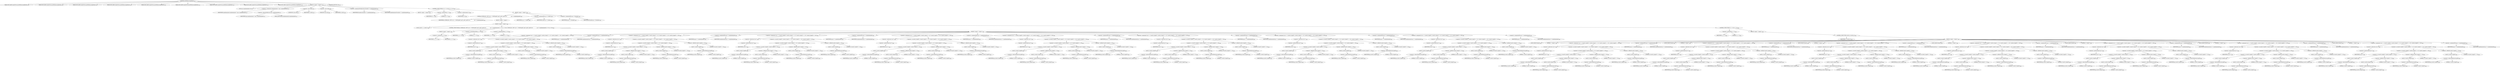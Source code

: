 digraph "putRGBAAcontig8bittile" {  
"51043" [label = <(METHOD,putRGBAAcontig8bittile)<SUB>1675</SUB>> ]
"51044" [label = <(PARAM,DECLAREContigPutFunc(putRGBAAcontig8bittile))<SUB>1675</SUB>> ]
"51045" [label = <(PARAM,DECLAREContigPutFunc(putRGBAAcontig8bittile))<SUB>1675</SUB>> ]
"51046" [label = <(PARAM,DECLAREContigPutFunc(putRGBAAcontig8bittile))<SUB>1675</SUB>> ]
"51047" [label = <(PARAM,DECLAREContigPutFunc(putRGBAAcontig8bittile))<SUB>1675</SUB>> ]
"51048" [label = <(PARAM,DECLAREContigPutFunc(putRGBAAcontig8bittile))<SUB>1675</SUB>> ]
"51049" [label = <(PARAM,DECLAREContigPutFunc(putRGBAAcontig8bittile))<SUB>1675</SUB>> ]
"51050" [label = <(PARAM,DECLAREContigPutFunc(putRGBAAcontig8bittile))<SUB>1675</SUB>> ]
"51051" [label = <(PARAM,DECLAREContigPutFunc(putRGBAAcontig8bittile))<SUB>1675</SUB>> ]
"51052" [label = <(PARAM,DECLAREContigPutFunc(putRGBAAcontig8bittile))<SUB>1675</SUB>> ]
"51053" [label = <(BLOCK,&lt;empty&gt;,&lt;empty&gt;)<SUB>1676</SUB>> ]
"51054" [label = <(LOCAL,int samplesperpixel: int)<SUB>1677</SUB>> ]
"51055" [label = <(&lt;operator&gt;.assignment,samplesperpixel = img-&gt;samplesperpixel)<SUB>1677</SUB>> ]
"51056" [label = <(IDENTIFIER,samplesperpixel,samplesperpixel = img-&gt;samplesperpixel)<SUB>1677</SUB>> ]
"51057" [label = <(&lt;operator&gt;.indirectFieldAccess,img-&gt;samplesperpixel)<SUB>1677</SUB>> ]
"51058" [label = <(IDENTIFIER,img,samplesperpixel = img-&gt;samplesperpixel)<SUB>1677</SUB>> ]
"51059" [label = <(FIELD_IDENTIFIER,samplesperpixel,samplesperpixel)<SUB>1677</SUB>> ]
"51060" [label = <(&lt;operator&gt;.cast,(void)x)<SUB>1679</SUB>> ]
"51061" [label = <(UNKNOWN,void,void)<SUB>1679</SUB>> ]
"51062" [label = <(IDENTIFIER,x,(void)x)<SUB>1679</SUB>> ]
"51063" [label = <(&lt;operator&gt;.cast,(void)y)<SUB>1680</SUB>> ]
"51064" [label = <(UNKNOWN,void,void)<SUB>1680</SUB>> ]
"51065" [label = <(IDENTIFIER,y,(void)y)<SUB>1680</SUB>> ]
"51066" [label = <(&lt;operator&gt;.assignmentMultiplication,fromskew *= samplesperpixel)<SUB>1681</SUB>> ]
"51067" [label = <(IDENTIFIER,fromskew,fromskew *= samplesperpixel)<SUB>1681</SUB>> ]
"51068" [label = <(IDENTIFIER,samplesperpixel,fromskew *= samplesperpixel)<SUB>1681</SUB>> ]
"51069" [label = <(CONTROL_STRUCTURE,for (;h &gt; 0;--h),for (;h &gt; 0;--h))<SUB>1682</SUB>> ]
"51070" [label = <(BLOCK,&lt;empty&gt;,&lt;empty&gt;)<SUB>1682</SUB>> ]
"51071" [label = <(&lt;operator&gt;.greaterThan,h &gt; 0)<SUB>1682</SUB>> ]
"51072" [label = <(IDENTIFIER,h,h &gt; 0)<SUB>1682</SUB>> ]
"51073" [label = <(LITERAL,0,h &gt; 0)<SUB>1682</SUB>> ]
"51074" [label = <(&lt;operator&gt;.preDecrement,--h)<SUB>1682</SUB>> ]
"51075" [label = <(IDENTIFIER,h,--h)<SUB>1682</SUB>> ]
"51076" [label = <(BLOCK,&lt;empty&gt;,&lt;empty&gt;)<SUB>1683</SUB>> ]
"51077" [label = <(UNROLL8,UNROLL8(w, NOP, *cp++ = PACK4(pp[0], pp[1], pp[2], pp[3]);\012                pp += samplesperpixel))<SUB>1684</SUB>> ]
"51078" [label = <(IDENTIFIER,w,UNROLL8(w, NOP, *cp++ = PACK4(pp[0], pp[1], pp[2], pp[3]);\012                pp += samplesperpixel))<SUB>1684</SUB>> ]
"51079" [label = <(BLOCK,&lt;empty&gt;,&lt;empty&gt;)> ]
"51080" [label = <(BLOCK,&lt;empty&gt;,&lt;empty&gt;)<SUB>1684</SUB>> ]
"51081" [label = <(LOCAL,uint32_t _x: uint32_t)<SUB>1684</SUB>> ]
"51082" [label = <(CONTROL_STRUCTURE,for (UNROLL8(w, NOP, *cp++ = PACK4(pp[0], pp[1], pp[2], pp[3]);\012                pp += samplesperpixel)_x &gt;= 8;_x -= 8),for (UNROLL8(w, NOP, *cp++ = PACK4(pp[0], pp[1], pp[2], pp[3]);\012                pp += samplesperpixel)_x &gt;= 8;_x -= 8))<SUB>1684</SUB>> ]
"51083" [label = <(BLOCK,&lt;empty&gt;,&lt;empty&gt;)<SUB>1684</SUB>> ]
"51084" [label = <(&lt;operator&gt;.assignment,_x = w)<SUB>1684</SUB>> ]
"51085" [label = <(IDENTIFIER,_x,_x = w)<SUB>1684</SUB>> ]
"51086" [label = <(IDENTIFIER,w,_x = w)<SUB>1684</SUB>> ]
"51087" [label = <(&lt;operator&gt;.greaterEqualsThan,_x &gt;= 8)<SUB>1684</SUB>> ]
"51088" [label = <(IDENTIFIER,_x,_x &gt;= 8)<SUB>1684</SUB>> ]
"51089" [label = <(LITERAL,8,_x &gt;= 8)<SUB>1684</SUB>> ]
"51090" [label = <(&lt;operator&gt;.assignmentMinus,_x -= 8)<SUB>1684</SUB>> ]
"51091" [label = <(IDENTIFIER,_x,_x -= 8)<SUB>1684</SUB>> ]
"51092" [label = <(LITERAL,8,_x -= 8)<SUB>1684</SUB>> ]
"51093" [label = <(BLOCK,&lt;empty&gt;,&lt;empty&gt;)<SUB>1684</SUB>> ]
"51094" [label = <(&lt;operator&gt;.assignment,*cp++ = ((uint32_t)(pp[0]) | ((uint32_t)(pp[1]) &lt;&lt; 8) | ((uint32_t)(pp[2]) &lt;&lt; 16) | ((uint32_t)(pp[3]) &lt;&lt; 24)))<SUB>1684</SUB>> ]
"51095" [label = <(&lt;operator&gt;.indirection,*cp++)<SUB>1684</SUB>> ]
"51096" [label = <(&lt;operator&gt;.postIncrement,cp++)<SUB>1684</SUB>> ]
"51097" [label = <(IDENTIFIER,cp,cp++)<SUB>1684</SUB>> ]
"51098" [label = <(&lt;operator&gt;.or,(uint32_t)(pp[0]) | ((uint32_t)(pp[1]) &lt;&lt; 8) | ((uint32_t)(pp[2]) &lt;&lt; 16) | ((uint32_t)(pp[3]) &lt;&lt; 24))<SUB>1684</SUB>> ]
"51099" [label = <(&lt;operator&gt;.or,(uint32_t)(pp[0]) | ((uint32_t)(pp[1]) &lt;&lt; 8) | ((uint32_t)(pp[2]) &lt;&lt; 16))<SUB>1684</SUB>> ]
"51100" [label = <(&lt;operator&gt;.or,(uint32_t)(pp[0]) | ((uint32_t)(pp[1]) &lt;&lt; 8))<SUB>1684</SUB>> ]
"51101" [label = <(uint32_t,(uint32_t)(pp[0]))<SUB>1684</SUB>> ]
"51102" [label = <(&lt;operator&gt;.indirectIndexAccess,pp[0])<SUB>1684</SUB>> ]
"51103" [label = <(IDENTIFIER,pp,(uint32_t)(pp[0]))<SUB>1684</SUB>> ]
"51104" [label = <(LITERAL,0,(uint32_t)(pp[0]))<SUB>1684</SUB>> ]
"51105" [label = <(&lt;operator&gt;.shiftLeft,(uint32_t)(pp[1]) &lt;&lt; 8)<SUB>1684</SUB>> ]
"51106" [label = <(uint32_t,(uint32_t)(pp[1]))<SUB>1684</SUB>> ]
"51107" [label = <(&lt;operator&gt;.indirectIndexAccess,pp[1])<SUB>1684</SUB>> ]
"51108" [label = <(IDENTIFIER,pp,(uint32_t)(pp[1]))<SUB>1684</SUB>> ]
"51109" [label = <(LITERAL,1,(uint32_t)(pp[1]))<SUB>1684</SUB>> ]
"51110" [label = <(LITERAL,8,(uint32_t)(pp[1]) &lt;&lt; 8)<SUB>1684</SUB>> ]
"51111" [label = <(&lt;operator&gt;.shiftLeft,(uint32_t)(pp[2]) &lt;&lt; 16)<SUB>1684</SUB>> ]
"51112" [label = <(uint32_t,(uint32_t)(pp[2]))<SUB>1684</SUB>> ]
"51113" [label = <(&lt;operator&gt;.indirectIndexAccess,pp[2])<SUB>1684</SUB>> ]
"51114" [label = <(IDENTIFIER,pp,(uint32_t)(pp[2]))<SUB>1684</SUB>> ]
"51115" [label = <(LITERAL,2,(uint32_t)(pp[2]))<SUB>1684</SUB>> ]
"51116" [label = <(LITERAL,16,(uint32_t)(pp[2]) &lt;&lt; 16)<SUB>1684</SUB>> ]
"51117" [label = <(&lt;operator&gt;.shiftLeft,(uint32_t)(pp[3]) &lt;&lt; 24)<SUB>1684</SUB>> ]
"51118" [label = <(uint32_t,(uint32_t)(pp[3]))<SUB>1684</SUB>> ]
"51119" [label = <(&lt;operator&gt;.indirectIndexAccess,pp[3])<SUB>1684</SUB>> ]
"51120" [label = <(IDENTIFIER,pp,(uint32_t)(pp[3]))<SUB>1684</SUB>> ]
"51121" [label = <(LITERAL,3,(uint32_t)(pp[3]))<SUB>1684</SUB>> ]
"51122" [label = <(LITERAL,24,(uint32_t)(pp[3]) &lt;&lt; 24)<SUB>1684</SUB>> ]
"51123" [label = <(&lt;operator&gt;.assignmentPlus,pp += samplesperpixel)<SUB>1684</SUB>> ]
"51124" [label = <(IDENTIFIER,pp,pp += samplesperpixel)<SUB>1684</SUB>> ]
"51125" [label = <(IDENTIFIER,samplesperpixel,pp += samplesperpixel)<SUB>1684</SUB>> ]
"51126" [label = <(&lt;operator&gt;.assignment,*cp++ = ((uint32_t)(pp[0]) | ((uint32_t)(pp[1]) &lt;&lt; 8) | ((uint32_t)(pp[2]) &lt;&lt; 16) | ((uint32_t)(pp[3]) &lt;&lt; 24)))<SUB>1684</SUB>> ]
"51127" [label = <(&lt;operator&gt;.indirection,*cp++)<SUB>1684</SUB>> ]
"51128" [label = <(&lt;operator&gt;.postIncrement,cp++)<SUB>1684</SUB>> ]
"51129" [label = <(IDENTIFIER,cp,cp++)<SUB>1684</SUB>> ]
"51130" [label = <(&lt;operator&gt;.or,(uint32_t)(pp[0]) | ((uint32_t)(pp[1]) &lt;&lt; 8) | ((uint32_t)(pp[2]) &lt;&lt; 16) | ((uint32_t)(pp[3]) &lt;&lt; 24))<SUB>1684</SUB>> ]
"51131" [label = <(&lt;operator&gt;.or,(uint32_t)(pp[0]) | ((uint32_t)(pp[1]) &lt;&lt; 8) | ((uint32_t)(pp[2]) &lt;&lt; 16))<SUB>1684</SUB>> ]
"51132" [label = <(&lt;operator&gt;.or,(uint32_t)(pp[0]) | ((uint32_t)(pp[1]) &lt;&lt; 8))<SUB>1684</SUB>> ]
"51133" [label = <(uint32_t,(uint32_t)(pp[0]))<SUB>1684</SUB>> ]
"51134" [label = <(&lt;operator&gt;.indirectIndexAccess,pp[0])<SUB>1684</SUB>> ]
"51135" [label = <(IDENTIFIER,pp,(uint32_t)(pp[0]))<SUB>1684</SUB>> ]
"51136" [label = <(LITERAL,0,(uint32_t)(pp[0]))<SUB>1684</SUB>> ]
"51137" [label = <(&lt;operator&gt;.shiftLeft,(uint32_t)(pp[1]) &lt;&lt; 8)<SUB>1684</SUB>> ]
"51138" [label = <(uint32_t,(uint32_t)(pp[1]))<SUB>1684</SUB>> ]
"51139" [label = <(&lt;operator&gt;.indirectIndexAccess,pp[1])<SUB>1684</SUB>> ]
"51140" [label = <(IDENTIFIER,pp,(uint32_t)(pp[1]))<SUB>1684</SUB>> ]
"51141" [label = <(LITERAL,1,(uint32_t)(pp[1]))<SUB>1684</SUB>> ]
"51142" [label = <(LITERAL,8,(uint32_t)(pp[1]) &lt;&lt; 8)<SUB>1684</SUB>> ]
"51143" [label = <(&lt;operator&gt;.shiftLeft,(uint32_t)(pp[2]) &lt;&lt; 16)<SUB>1684</SUB>> ]
"51144" [label = <(uint32_t,(uint32_t)(pp[2]))<SUB>1684</SUB>> ]
"51145" [label = <(&lt;operator&gt;.indirectIndexAccess,pp[2])<SUB>1684</SUB>> ]
"51146" [label = <(IDENTIFIER,pp,(uint32_t)(pp[2]))<SUB>1684</SUB>> ]
"51147" [label = <(LITERAL,2,(uint32_t)(pp[2]))<SUB>1684</SUB>> ]
"51148" [label = <(LITERAL,16,(uint32_t)(pp[2]) &lt;&lt; 16)<SUB>1684</SUB>> ]
"51149" [label = <(&lt;operator&gt;.shiftLeft,(uint32_t)(pp[3]) &lt;&lt; 24)<SUB>1684</SUB>> ]
"51150" [label = <(uint32_t,(uint32_t)(pp[3]))<SUB>1684</SUB>> ]
"51151" [label = <(&lt;operator&gt;.indirectIndexAccess,pp[3])<SUB>1684</SUB>> ]
"51152" [label = <(IDENTIFIER,pp,(uint32_t)(pp[3]))<SUB>1684</SUB>> ]
"51153" [label = <(LITERAL,3,(uint32_t)(pp[3]))<SUB>1684</SUB>> ]
"51154" [label = <(LITERAL,24,(uint32_t)(pp[3]) &lt;&lt; 24)<SUB>1684</SUB>> ]
"51155" [label = <(&lt;operator&gt;.assignmentPlus,pp += samplesperpixel)<SUB>1684</SUB>> ]
"51156" [label = <(IDENTIFIER,pp,pp += samplesperpixel)<SUB>1684</SUB>> ]
"51157" [label = <(IDENTIFIER,samplesperpixel,pp += samplesperpixel)<SUB>1684</SUB>> ]
"51158" [label = <(&lt;operator&gt;.assignment,*cp++ = ((uint32_t)(pp[0]) | ((uint32_t)(pp[1]) &lt;&lt; 8) | ((uint32_t)(pp[2]) &lt;&lt; 16) | ((uint32_t)(pp[3]) &lt;&lt; 24)))<SUB>1684</SUB>> ]
"51159" [label = <(&lt;operator&gt;.indirection,*cp++)<SUB>1684</SUB>> ]
"51160" [label = <(&lt;operator&gt;.postIncrement,cp++)<SUB>1684</SUB>> ]
"51161" [label = <(IDENTIFIER,cp,cp++)<SUB>1684</SUB>> ]
"51162" [label = <(&lt;operator&gt;.or,(uint32_t)(pp[0]) | ((uint32_t)(pp[1]) &lt;&lt; 8) | ((uint32_t)(pp[2]) &lt;&lt; 16) | ((uint32_t)(pp[3]) &lt;&lt; 24))<SUB>1684</SUB>> ]
"51163" [label = <(&lt;operator&gt;.or,(uint32_t)(pp[0]) | ((uint32_t)(pp[1]) &lt;&lt; 8) | ((uint32_t)(pp[2]) &lt;&lt; 16))<SUB>1684</SUB>> ]
"51164" [label = <(&lt;operator&gt;.or,(uint32_t)(pp[0]) | ((uint32_t)(pp[1]) &lt;&lt; 8))<SUB>1684</SUB>> ]
"51165" [label = <(uint32_t,(uint32_t)(pp[0]))<SUB>1684</SUB>> ]
"51166" [label = <(&lt;operator&gt;.indirectIndexAccess,pp[0])<SUB>1684</SUB>> ]
"51167" [label = <(IDENTIFIER,pp,(uint32_t)(pp[0]))<SUB>1684</SUB>> ]
"51168" [label = <(LITERAL,0,(uint32_t)(pp[0]))<SUB>1684</SUB>> ]
"51169" [label = <(&lt;operator&gt;.shiftLeft,(uint32_t)(pp[1]) &lt;&lt; 8)<SUB>1684</SUB>> ]
"51170" [label = <(uint32_t,(uint32_t)(pp[1]))<SUB>1684</SUB>> ]
"51171" [label = <(&lt;operator&gt;.indirectIndexAccess,pp[1])<SUB>1684</SUB>> ]
"51172" [label = <(IDENTIFIER,pp,(uint32_t)(pp[1]))<SUB>1684</SUB>> ]
"51173" [label = <(LITERAL,1,(uint32_t)(pp[1]))<SUB>1684</SUB>> ]
"51174" [label = <(LITERAL,8,(uint32_t)(pp[1]) &lt;&lt; 8)<SUB>1684</SUB>> ]
"51175" [label = <(&lt;operator&gt;.shiftLeft,(uint32_t)(pp[2]) &lt;&lt; 16)<SUB>1684</SUB>> ]
"51176" [label = <(uint32_t,(uint32_t)(pp[2]))<SUB>1684</SUB>> ]
"51177" [label = <(&lt;operator&gt;.indirectIndexAccess,pp[2])<SUB>1684</SUB>> ]
"51178" [label = <(IDENTIFIER,pp,(uint32_t)(pp[2]))<SUB>1684</SUB>> ]
"51179" [label = <(LITERAL,2,(uint32_t)(pp[2]))<SUB>1684</SUB>> ]
"51180" [label = <(LITERAL,16,(uint32_t)(pp[2]) &lt;&lt; 16)<SUB>1684</SUB>> ]
"51181" [label = <(&lt;operator&gt;.shiftLeft,(uint32_t)(pp[3]) &lt;&lt; 24)<SUB>1684</SUB>> ]
"51182" [label = <(uint32_t,(uint32_t)(pp[3]))<SUB>1684</SUB>> ]
"51183" [label = <(&lt;operator&gt;.indirectIndexAccess,pp[3])<SUB>1684</SUB>> ]
"51184" [label = <(IDENTIFIER,pp,(uint32_t)(pp[3]))<SUB>1684</SUB>> ]
"51185" [label = <(LITERAL,3,(uint32_t)(pp[3]))<SUB>1684</SUB>> ]
"51186" [label = <(LITERAL,24,(uint32_t)(pp[3]) &lt;&lt; 24)<SUB>1684</SUB>> ]
"51187" [label = <(&lt;operator&gt;.assignmentPlus,pp += samplesperpixel)<SUB>1684</SUB>> ]
"51188" [label = <(IDENTIFIER,pp,pp += samplesperpixel)<SUB>1684</SUB>> ]
"51189" [label = <(IDENTIFIER,samplesperpixel,pp += samplesperpixel)<SUB>1684</SUB>> ]
"51190" [label = <(&lt;operator&gt;.assignment,*cp++ = ((uint32_t)(pp[0]) | ((uint32_t)(pp[1]) &lt;&lt; 8) | ((uint32_t)(pp[2]) &lt;&lt; 16) | ((uint32_t)(pp[3]) &lt;&lt; 24)))<SUB>1684</SUB>> ]
"51191" [label = <(&lt;operator&gt;.indirection,*cp++)<SUB>1684</SUB>> ]
"51192" [label = <(&lt;operator&gt;.postIncrement,cp++)<SUB>1684</SUB>> ]
"51193" [label = <(IDENTIFIER,cp,cp++)<SUB>1684</SUB>> ]
"51194" [label = <(&lt;operator&gt;.or,(uint32_t)(pp[0]) | ((uint32_t)(pp[1]) &lt;&lt; 8) | ((uint32_t)(pp[2]) &lt;&lt; 16) | ((uint32_t)(pp[3]) &lt;&lt; 24))<SUB>1684</SUB>> ]
"51195" [label = <(&lt;operator&gt;.or,(uint32_t)(pp[0]) | ((uint32_t)(pp[1]) &lt;&lt; 8) | ((uint32_t)(pp[2]) &lt;&lt; 16))<SUB>1684</SUB>> ]
"51196" [label = <(&lt;operator&gt;.or,(uint32_t)(pp[0]) | ((uint32_t)(pp[1]) &lt;&lt; 8))<SUB>1684</SUB>> ]
"51197" [label = <(uint32_t,(uint32_t)(pp[0]))<SUB>1684</SUB>> ]
"51198" [label = <(&lt;operator&gt;.indirectIndexAccess,pp[0])<SUB>1684</SUB>> ]
"51199" [label = <(IDENTIFIER,pp,(uint32_t)(pp[0]))<SUB>1684</SUB>> ]
"51200" [label = <(LITERAL,0,(uint32_t)(pp[0]))<SUB>1684</SUB>> ]
"51201" [label = <(&lt;operator&gt;.shiftLeft,(uint32_t)(pp[1]) &lt;&lt; 8)<SUB>1684</SUB>> ]
"51202" [label = <(uint32_t,(uint32_t)(pp[1]))<SUB>1684</SUB>> ]
"51203" [label = <(&lt;operator&gt;.indirectIndexAccess,pp[1])<SUB>1684</SUB>> ]
"51204" [label = <(IDENTIFIER,pp,(uint32_t)(pp[1]))<SUB>1684</SUB>> ]
"51205" [label = <(LITERAL,1,(uint32_t)(pp[1]))<SUB>1684</SUB>> ]
"51206" [label = <(LITERAL,8,(uint32_t)(pp[1]) &lt;&lt; 8)<SUB>1684</SUB>> ]
"51207" [label = <(&lt;operator&gt;.shiftLeft,(uint32_t)(pp[2]) &lt;&lt; 16)<SUB>1684</SUB>> ]
"51208" [label = <(uint32_t,(uint32_t)(pp[2]))<SUB>1684</SUB>> ]
"51209" [label = <(&lt;operator&gt;.indirectIndexAccess,pp[2])<SUB>1684</SUB>> ]
"51210" [label = <(IDENTIFIER,pp,(uint32_t)(pp[2]))<SUB>1684</SUB>> ]
"51211" [label = <(LITERAL,2,(uint32_t)(pp[2]))<SUB>1684</SUB>> ]
"51212" [label = <(LITERAL,16,(uint32_t)(pp[2]) &lt;&lt; 16)<SUB>1684</SUB>> ]
"51213" [label = <(&lt;operator&gt;.shiftLeft,(uint32_t)(pp[3]) &lt;&lt; 24)<SUB>1684</SUB>> ]
"51214" [label = <(uint32_t,(uint32_t)(pp[3]))<SUB>1684</SUB>> ]
"51215" [label = <(&lt;operator&gt;.indirectIndexAccess,pp[3])<SUB>1684</SUB>> ]
"51216" [label = <(IDENTIFIER,pp,(uint32_t)(pp[3]))<SUB>1684</SUB>> ]
"51217" [label = <(LITERAL,3,(uint32_t)(pp[3]))<SUB>1684</SUB>> ]
"51218" [label = <(LITERAL,24,(uint32_t)(pp[3]) &lt;&lt; 24)<SUB>1684</SUB>> ]
"51219" [label = <(&lt;operator&gt;.assignmentPlus,pp += samplesperpixel)<SUB>1684</SUB>> ]
"51220" [label = <(IDENTIFIER,pp,pp += samplesperpixel)<SUB>1684</SUB>> ]
"51221" [label = <(IDENTIFIER,samplesperpixel,pp += samplesperpixel)<SUB>1684</SUB>> ]
"51222" [label = <(&lt;operator&gt;.assignment,*cp++ = ((uint32_t)(pp[0]) | ((uint32_t)(pp[1]) &lt;&lt; 8) | ((uint32_t)(pp[2]) &lt;&lt; 16) | ((uint32_t)(pp[3]) &lt;&lt; 24)))<SUB>1684</SUB>> ]
"51223" [label = <(&lt;operator&gt;.indirection,*cp++)<SUB>1684</SUB>> ]
"51224" [label = <(&lt;operator&gt;.postIncrement,cp++)<SUB>1684</SUB>> ]
"51225" [label = <(IDENTIFIER,cp,cp++)<SUB>1684</SUB>> ]
"51226" [label = <(&lt;operator&gt;.or,(uint32_t)(pp[0]) | ((uint32_t)(pp[1]) &lt;&lt; 8) | ((uint32_t)(pp[2]) &lt;&lt; 16) | ((uint32_t)(pp[3]) &lt;&lt; 24))<SUB>1684</SUB>> ]
"51227" [label = <(&lt;operator&gt;.or,(uint32_t)(pp[0]) | ((uint32_t)(pp[1]) &lt;&lt; 8) | ((uint32_t)(pp[2]) &lt;&lt; 16))<SUB>1684</SUB>> ]
"51228" [label = <(&lt;operator&gt;.or,(uint32_t)(pp[0]) | ((uint32_t)(pp[1]) &lt;&lt; 8))<SUB>1684</SUB>> ]
"51229" [label = <(uint32_t,(uint32_t)(pp[0]))<SUB>1684</SUB>> ]
"51230" [label = <(&lt;operator&gt;.indirectIndexAccess,pp[0])<SUB>1684</SUB>> ]
"51231" [label = <(IDENTIFIER,pp,(uint32_t)(pp[0]))<SUB>1684</SUB>> ]
"51232" [label = <(LITERAL,0,(uint32_t)(pp[0]))<SUB>1684</SUB>> ]
"51233" [label = <(&lt;operator&gt;.shiftLeft,(uint32_t)(pp[1]) &lt;&lt; 8)<SUB>1684</SUB>> ]
"51234" [label = <(uint32_t,(uint32_t)(pp[1]))<SUB>1684</SUB>> ]
"51235" [label = <(&lt;operator&gt;.indirectIndexAccess,pp[1])<SUB>1684</SUB>> ]
"51236" [label = <(IDENTIFIER,pp,(uint32_t)(pp[1]))<SUB>1684</SUB>> ]
"51237" [label = <(LITERAL,1,(uint32_t)(pp[1]))<SUB>1684</SUB>> ]
"51238" [label = <(LITERAL,8,(uint32_t)(pp[1]) &lt;&lt; 8)<SUB>1684</SUB>> ]
"51239" [label = <(&lt;operator&gt;.shiftLeft,(uint32_t)(pp[2]) &lt;&lt; 16)<SUB>1684</SUB>> ]
"51240" [label = <(uint32_t,(uint32_t)(pp[2]))<SUB>1684</SUB>> ]
"51241" [label = <(&lt;operator&gt;.indirectIndexAccess,pp[2])<SUB>1684</SUB>> ]
"51242" [label = <(IDENTIFIER,pp,(uint32_t)(pp[2]))<SUB>1684</SUB>> ]
"51243" [label = <(LITERAL,2,(uint32_t)(pp[2]))<SUB>1684</SUB>> ]
"51244" [label = <(LITERAL,16,(uint32_t)(pp[2]) &lt;&lt; 16)<SUB>1684</SUB>> ]
"51245" [label = <(&lt;operator&gt;.shiftLeft,(uint32_t)(pp[3]) &lt;&lt; 24)<SUB>1684</SUB>> ]
"51246" [label = <(uint32_t,(uint32_t)(pp[3]))<SUB>1684</SUB>> ]
"51247" [label = <(&lt;operator&gt;.indirectIndexAccess,pp[3])<SUB>1684</SUB>> ]
"51248" [label = <(IDENTIFIER,pp,(uint32_t)(pp[3]))<SUB>1684</SUB>> ]
"51249" [label = <(LITERAL,3,(uint32_t)(pp[3]))<SUB>1684</SUB>> ]
"51250" [label = <(LITERAL,24,(uint32_t)(pp[3]) &lt;&lt; 24)<SUB>1684</SUB>> ]
"51251" [label = <(&lt;operator&gt;.assignmentPlus,pp += samplesperpixel)<SUB>1684</SUB>> ]
"51252" [label = <(IDENTIFIER,pp,pp += samplesperpixel)<SUB>1684</SUB>> ]
"51253" [label = <(IDENTIFIER,samplesperpixel,pp += samplesperpixel)<SUB>1684</SUB>> ]
"51254" [label = <(&lt;operator&gt;.assignment,*cp++ = ((uint32_t)(pp[0]) | ((uint32_t)(pp[1]) &lt;&lt; 8) | ((uint32_t)(pp[2]) &lt;&lt; 16) | ((uint32_t)(pp[3]) &lt;&lt; 24)))<SUB>1684</SUB>> ]
"51255" [label = <(&lt;operator&gt;.indirection,*cp++)<SUB>1684</SUB>> ]
"51256" [label = <(&lt;operator&gt;.postIncrement,cp++)<SUB>1684</SUB>> ]
"51257" [label = <(IDENTIFIER,cp,cp++)<SUB>1684</SUB>> ]
"51258" [label = <(&lt;operator&gt;.or,(uint32_t)(pp[0]) | ((uint32_t)(pp[1]) &lt;&lt; 8) | ((uint32_t)(pp[2]) &lt;&lt; 16) | ((uint32_t)(pp[3]) &lt;&lt; 24))<SUB>1684</SUB>> ]
"51259" [label = <(&lt;operator&gt;.or,(uint32_t)(pp[0]) | ((uint32_t)(pp[1]) &lt;&lt; 8) | ((uint32_t)(pp[2]) &lt;&lt; 16))<SUB>1684</SUB>> ]
"51260" [label = <(&lt;operator&gt;.or,(uint32_t)(pp[0]) | ((uint32_t)(pp[1]) &lt;&lt; 8))<SUB>1684</SUB>> ]
"51261" [label = <(uint32_t,(uint32_t)(pp[0]))<SUB>1684</SUB>> ]
"51262" [label = <(&lt;operator&gt;.indirectIndexAccess,pp[0])<SUB>1684</SUB>> ]
"51263" [label = <(IDENTIFIER,pp,(uint32_t)(pp[0]))<SUB>1684</SUB>> ]
"51264" [label = <(LITERAL,0,(uint32_t)(pp[0]))<SUB>1684</SUB>> ]
"51265" [label = <(&lt;operator&gt;.shiftLeft,(uint32_t)(pp[1]) &lt;&lt; 8)<SUB>1684</SUB>> ]
"51266" [label = <(uint32_t,(uint32_t)(pp[1]))<SUB>1684</SUB>> ]
"51267" [label = <(&lt;operator&gt;.indirectIndexAccess,pp[1])<SUB>1684</SUB>> ]
"51268" [label = <(IDENTIFIER,pp,(uint32_t)(pp[1]))<SUB>1684</SUB>> ]
"51269" [label = <(LITERAL,1,(uint32_t)(pp[1]))<SUB>1684</SUB>> ]
"51270" [label = <(LITERAL,8,(uint32_t)(pp[1]) &lt;&lt; 8)<SUB>1684</SUB>> ]
"51271" [label = <(&lt;operator&gt;.shiftLeft,(uint32_t)(pp[2]) &lt;&lt; 16)<SUB>1684</SUB>> ]
"51272" [label = <(uint32_t,(uint32_t)(pp[2]))<SUB>1684</SUB>> ]
"51273" [label = <(&lt;operator&gt;.indirectIndexAccess,pp[2])<SUB>1684</SUB>> ]
"51274" [label = <(IDENTIFIER,pp,(uint32_t)(pp[2]))<SUB>1684</SUB>> ]
"51275" [label = <(LITERAL,2,(uint32_t)(pp[2]))<SUB>1684</SUB>> ]
"51276" [label = <(LITERAL,16,(uint32_t)(pp[2]) &lt;&lt; 16)<SUB>1684</SUB>> ]
"51277" [label = <(&lt;operator&gt;.shiftLeft,(uint32_t)(pp[3]) &lt;&lt; 24)<SUB>1684</SUB>> ]
"51278" [label = <(uint32_t,(uint32_t)(pp[3]))<SUB>1684</SUB>> ]
"51279" [label = <(&lt;operator&gt;.indirectIndexAccess,pp[3])<SUB>1684</SUB>> ]
"51280" [label = <(IDENTIFIER,pp,(uint32_t)(pp[3]))<SUB>1684</SUB>> ]
"51281" [label = <(LITERAL,3,(uint32_t)(pp[3]))<SUB>1684</SUB>> ]
"51282" [label = <(LITERAL,24,(uint32_t)(pp[3]) &lt;&lt; 24)<SUB>1684</SUB>> ]
"51283" [label = <(&lt;operator&gt;.assignmentPlus,pp += samplesperpixel)<SUB>1684</SUB>> ]
"51284" [label = <(IDENTIFIER,pp,pp += samplesperpixel)<SUB>1684</SUB>> ]
"51285" [label = <(IDENTIFIER,samplesperpixel,pp += samplesperpixel)<SUB>1684</SUB>> ]
"51286" [label = <(&lt;operator&gt;.assignment,*cp++ = ((uint32_t)(pp[0]) | ((uint32_t)(pp[1]) &lt;&lt; 8) | ((uint32_t)(pp[2]) &lt;&lt; 16) | ((uint32_t)(pp[3]) &lt;&lt; 24)))<SUB>1684</SUB>> ]
"51287" [label = <(&lt;operator&gt;.indirection,*cp++)<SUB>1684</SUB>> ]
"51288" [label = <(&lt;operator&gt;.postIncrement,cp++)<SUB>1684</SUB>> ]
"51289" [label = <(IDENTIFIER,cp,cp++)<SUB>1684</SUB>> ]
"51290" [label = <(&lt;operator&gt;.or,(uint32_t)(pp[0]) | ((uint32_t)(pp[1]) &lt;&lt; 8) | ((uint32_t)(pp[2]) &lt;&lt; 16) | ((uint32_t)(pp[3]) &lt;&lt; 24))<SUB>1684</SUB>> ]
"51291" [label = <(&lt;operator&gt;.or,(uint32_t)(pp[0]) | ((uint32_t)(pp[1]) &lt;&lt; 8) | ((uint32_t)(pp[2]) &lt;&lt; 16))<SUB>1684</SUB>> ]
"51292" [label = <(&lt;operator&gt;.or,(uint32_t)(pp[0]) | ((uint32_t)(pp[1]) &lt;&lt; 8))<SUB>1684</SUB>> ]
"51293" [label = <(uint32_t,(uint32_t)(pp[0]))<SUB>1684</SUB>> ]
"51294" [label = <(&lt;operator&gt;.indirectIndexAccess,pp[0])<SUB>1684</SUB>> ]
"51295" [label = <(IDENTIFIER,pp,(uint32_t)(pp[0]))<SUB>1684</SUB>> ]
"51296" [label = <(LITERAL,0,(uint32_t)(pp[0]))<SUB>1684</SUB>> ]
"51297" [label = <(&lt;operator&gt;.shiftLeft,(uint32_t)(pp[1]) &lt;&lt; 8)<SUB>1684</SUB>> ]
"51298" [label = <(uint32_t,(uint32_t)(pp[1]))<SUB>1684</SUB>> ]
"51299" [label = <(&lt;operator&gt;.indirectIndexAccess,pp[1])<SUB>1684</SUB>> ]
"51300" [label = <(IDENTIFIER,pp,(uint32_t)(pp[1]))<SUB>1684</SUB>> ]
"51301" [label = <(LITERAL,1,(uint32_t)(pp[1]))<SUB>1684</SUB>> ]
"51302" [label = <(LITERAL,8,(uint32_t)(pp[1]) &lt;&lt; 8)<SUB>1684</SUB>> ]
"51303" [label = <(&lt;operator&gt;.shiftLeft,(uint32_t)(pp[2]) &lt;&lt; 16)<SUB>1684</SUB>> ]
"51304" [label = <(uint32_t,(uint32_t)(pp[2]))<SUB>1684</SUB>> ]
"51305" [label = <(&lt;operator&gt;.indirectIndexAccess,pp[2])<SUB>1684</SUB>> ]
"51306" [label = <(IDENTIFIER,pp,(uint32_t)(pp[2]))<SUB>1684</SUB>> ]
"51307" [label = <(LITERAL,2,(uint32_t)(pp[2]))<SUB>1684</SUB>> ]
"51308" [label = <(LITERAL,16,(uint32_t)(pp[2]) &lt;&lt; 16)<SUB>1684</SUB>> ]
"51309" [label = <(&lt;operator&gt;.shiftLeft,(uint32_t)(pp[3]) &lt;&lt; 24)<SUB>1684</SUB>> ]
"51310" [label = <(uint32_t,(uint32_t)(pp[3]))<SUB>1684</SUB>> ]
"51311" [label = <(&lt;operator&gt;.indirectIndexAccess,pp[3])<SUB>1684</SUB>> ]
"51312" [label = <(IDENTIFIER,pp,(uint32_t)(pp[3]))<SUB>1684</SUB>> ]
"51313" [label = <(LITERAL,3,(uint32_t)(pp[3]))<SUB>1684</SUB>> ]
"51314" [label = <(LITERAL,24,(uint32_t)(pp[3]) &lt;&lt; 24)<SUB>1684</SUB>> ]
"51315" [label = <(&lt;operator&gt;.assignmentPlus,pp += samplesperpixel)<SUB>1684</SUB>> ]
"51316" [label = <(IDENTIFIER,pp,pp += samplesperpixel)<SUB>1684</SUB>> ]
"51317" [label = <(IDENTIFIER,samplesperpixel,pp += samplesperpixel)<SUB>1684</SUB>> ]
"51318" [label = <(&lt;operator&gt;.assignment,*cp++ = ((uint32_t)(pp[0]) | ((uint32_t)(pp[1]) &lt;&lt; 8) | ((uint32_t)(pp[2]) &lt;&lt; 16) | ((uint32_t)(pp[3]) &lt;&lt; 24)))<SUB>1684</SUB>> ]
"51319" [label = <(&lt;operator&gt;.indirection,*cp++)<SUB>1684</SUB>> ]
"51320" [label = <(&lt;operator&gt;.postIncrement,cp++)<SUB>1684</SUB>> ]
"51321" [label = <(IDENTIFIER,cp,cp++)<SUB>1684</SUB>> ]
"51322" [label = <(&lt;operator&gt;.or,(uint32_t)(pp[0]) | ((uint32_t)(pp[1]) &lt;&lt; 8) | ((uint32_t)(pp[2]) &lt;&lt; 16) | ((uint32_t)(pp[3]) &lt;&lt; 24))<SUB>1684</SUB>> ]
"51323" [label = <(&lt;operator&gt;.or,(uint32_t)(pp[0]) | ((uint32_t)(pp[1]) &lt;&lt; 8) | ((uint32_t)(pp[2]) &lt;&lt; 16))<SUB>1684</SUB>> ]
"51324" [label = <(&lt;operator&gt;.or,(uint32_t)(pp[0]) | ((uint32_t)(pp[1]) &lt;&lt; 8))<SUB>1684</SUB>> ]
"51325" [label = <(uint32_t,(uint32_t)(pp[0]))<SUB>1684</SUB>> ]
"51326" [label = <(&lt;operator&gt;.indirectIndexAccess,pp[0])<SUB>1684</SUB>> ]
"51327" [label = <(IDENTIFIER,pp,(uint32_t)(pp[0]))<SUB>1684</SUB>> ]
"51328" [label = <(LITERAL,0,(uint32_t)(pp[0]))<SUB>1684</SUB>> ]
"51329" [label = <(&lt;operator&gt;.shiftLeft,(uint32_t)(pp[1]) &lt;&lt; 8)<SUB>1684</SUB>> ]
"51330" [label = <(uint32_t,(uint32_t)(pp[1]))<SUB>1684</SUB>> ]
"51331" [label = <(&lt;operator&gt;.indirectIndexAccess,pp[1])<SUB>1684</SUB>> ]
"51332" [label = <(IDENTIFIER,pp,(uint32_t)(pp[1]))<SUB>1684</SUB>> ]
"51333" [label = <(LITERAL,1,(uint32_t)(pp[1]))<SUB>1684</SUB>> ]
"51334" [label = <(LITERAL,8,(uint32_t)(pp[1]) &lt;&lt; 8)<SUB>1684</SUB>> ]
"51335" [label = <(&lt;operator&gt;.shiftLeft,(uint32_t)(pp[2]) &lt;&lt; 16)<SUB>1684</SUB>> ]
"51336" [label = <(uint32_t,(uint32_t)(pp[2]))<SUB>1684</SUB>> ]
"51337" [label = <(&lt;operator&gt;.indirectIndexAccess,pp[2])<SUB>1684</SUB>> ]
"51338" [label = <(IDENTIFIER,pp,(uint32_t)(pp[2]))<SUB>1684</SUB>> ]
"51339" [label = <(LITERAL,2,(uint32_t)(pp[2]))<SUB>1684</SUB>> ]
"51340" [label = <(LITERAL,16,(uint32_t)(pp[2]) &lt;&lt; 16)<SUB>1684</SUB>> ]
"51341" [label = <(&lt;operator&gt;.shiftLeft,(uint32_t)(pp[3]) &lt;&lt; 24)<SUB>1684</SUB>> ]
"51342" [label = <(uint32_t,(uint32_t)(pp[3]))<SUB>1684</SUB>> ]
"51343" [label = <(&lt;operator&gt;.indirectIndexAccess,pp[3])<SUB>1684</SUB>> ]
"51344" [label = <(IDENTIFIER,pp,(uint32_t)(pp[3]))<SUB>1684</SUB>> ]
"51345" [label = <(LITERAL,3,(uint32_t)(pp[3]))<SUB>1684</SUB>> ]
"51346" [label = <(LITERAL,24,(uint32_t)(pp[3]) &lt;&lt; 24)<SUB>1684</SUB>> ]
"51347" [label = <(&lt;operator&gt;.assignmentPlus,pp += samplesperpixel)<SUB>1684</SUB>> ]
"51348" [label = <(IDENTIFIER,pp,pp += samplesperpixel)<SUB>1684</SUB>> ]
"51349" [label = <(IDENTIFIER,samplesperpixel,pp += samplesperpixel)<SUB>1684</SUB>> ]
"51350" [label = <(CONTROL_STRUCTURE,if (_x &gt; 0),if (_x &gt; 0))<SUB>1684</SUB>> ]
"51351" [label = <(&lt;operator&gt;.greaterThan,_x &gt; 0)<SUB>1684</SUB>> ]
"51352" [label = <(IDENTIFIER,_x,_x &gt; 0)<SUB>1684</SUB>> ]
"51353" [label = <(LITERAL,0,_x &gt; 0)<SUB>1684</SUB>> ]
"51354" [label = <(BLOCK,&lt;empty&gt;,&lt;empty&gt;)<SUB>1684</SUB>> ]
"51355" [label = <(CONTROL_STRUCTURE,switch(_x),switch(_x))<SUB>1684</SUB>> ]
"51356" [label = <(IDENTIFIER,_x,switch(_x))<SUB>1684</SUB>> ]
"51357" [label = <(BLOCK,&lt;empty&gt;,&lt;empty&gt;)<SUB>1684</SUB>> ]
"51358" [label = <(JUMP_TARGET,default)<SUB>1684</SUB>> ]
"51359" [label = <(LITERAL,7,&lt;empty&gt;)<SUB>1684</SUB>> ]
"51360" [label = <(&lt;operator&gt;.assignment,*cp++ = ((uint32_t)(pp[0]) | ((uint32_t)(pp[1]) &lt;&lt; 8) | ((uint32_t)(pp[2]) &lt;&lt; 16) | ((uint32_t)(pp[3]) &lt;&lt; 24)))<SUB>1684</SUB>> ]
"51361" [label = <(&lt;operator&gt;.indirection,*cp++)<SUB>1684</SUB>> ]
"51362" [label = <(&lt;operator&gt;.postIncrement,cp++)<SUB>1684</SUB>> ]
"51363" [label = <(IDENTIFIER,cp,cp++)<SUB>1684</SUB>> ]
"51364" [label = <(&lt;operator&gt;.or,(uint32_t)(pp[0]) | ((uint32_t)(pp[1]) &lt;&lt; 8) | ((uint32_t)(pp[2]) &lt;&lt; 16) | ((uint32_t)(pp[3]) &lt;&lt; 24))<SUB>1684</SUB>> ]
"51365" [label = <(&lt;operator&gt;.or,(uint32_t)(pp[0]) | ((uint32_t)(pp[1]) &lt;&lt; 8) | ((uint32_t)(pp[2]) &lt;&lt; 16))<SUB>1684</SUB>> ]
"51366" [label = <(&lt;operator&gt;.or,(uint32_t)(pp[0]) | ((uint32_t)(pp[1]) &lt;&lt; 8))<SUB>1684</SUB>> ]
"51367" [label = <(uint32_t,(uint32_t)(pp[0]))<SUB>1684</SUB>> ]
"51368" [label = <(&lt;operator&gt;.indirectIndexAccess,pp[0])<SUB>1684</SUB>> ]
"51369" [label = <(IDENTIFIER,pp,(uint32_t)(pp[0]))<SUB>1684</SUB>> ]
"51370" [label = <(LITERAL,0,(uint32_t)(pp[0]))<SUB>1684</SUB>> ]
"51371" [label = <(&lt;operator&gt;.shiftLeft,(uint32_t)(pp[1]) &lt;&lt; 8)<SUB>1684</SUB>> ]
"51372" [label = <(uint32_t,(uint32_t)(pp[1]))<SUB>1684</SUB>> ]
"51373" [label = <(&lt;operator&gt;.indirectIndexAccess,pp[1])<SUB>1684</SUB>> ]
"51374" [label = <(IDENTIFIER,pp,(uint32_t)(pp[1]))<SUB>1684</SUB>> ]
"51375" [label = <(LITERAL,1,(uint32_t)(pp[1]))<SUB>1684</SUB>> ]
"51376" [label = <(LITERAL,8,(uint32_t)(pp[1]) &lt;&lt; 8)<SUB>1684</SUB>> ]
"51377" [label = <(&lt;operator&gt;.shiftLeft,(uint32_t)(pp[2]) &lt;&lt; 16)<SUB>1684</SUB>> ]
"51378" [label = <(uint32_t,(uint32_t)(pp[2]))<SUB>1684</SUB>> ]
"51379" [label = <(&lt;operator&gt;.indirectIndexAccess,pp[2])<SUB>1684</SUB>> ]
"51380" [label = <(IDENTIFIER,pp,(uint32_t)(pp[2]))<SUB>1684</SUB>> ]
"51381" [label = <(LITERAL,2,(uint32_t)(pp[2]))<SUB>1684</SUB>> ]
"51382" [label = <(LITERAL,16,(uint32_t)(pp[2]) &lt;&lt; 16)<SUB>1684</SUB>> ]
"51383" [label = <(&lt;operator&gt;.shiftLeft,(uint32_t)(pp[3]) &lt;&lt; 24)<SUB>1684</SUB>> ]
"51384" [label = <(uint32_t,(uint32_t)(pp[3]))<SUB>1684</SUB>> ]
"51385" [label = <(&lt;operator&gt;.indirectIndexAccess,pp[3])<SUB>1684</SUB>> ]
"51386" [label = <(IDENTIFIER,pp,(uint32_t)(pp[3]))<SUB>1684</SUB>> ]
"51387" [label = <(LITERAL,3,(uint32_t)(pp[3]))<SUB>1684</SUB>> ]
"51388" [label = <(LITERAL,24,(uint32_t)(pp[3]) &lt;&lt; 24)<SUB>1684</SUB>> ]
"51389" [label = <(&lt;operator&gt;.assignmentPlus,pp += samplesperpixel)<SUB>1684</SUB>> ]
"51390" [label = <(IDENTIFIER,pp,pp += samplesperpixel)<SUB>1684</SUB>> ]
"51391" [label = <(IDENTIFIER,samplesperpixel,pp += samplesperpixel)<SUB>1684</SUB>> ]
"51392" [label = <(JUMP_TARGET,default)<SUB>1684</SUB>> ]
"51393" [label = <(LITERAL,6,&lt;empty&gt;)<SUB>1684</SUB>> ]
"51394" [label = <(&lt;operator&gt;.assignment,*cp++ = ((uint32_t)(pp[0]) | ((uint32_t)(pp[1]) &lt;&lt; 8) | ((uint32_t)(pp[2]) &lt;&lt; 16) | ((uint32_t)(pp[3]) &lt;&lt; 24)))<SUB>1684</SUB>> ]
"51395" [label = <(&lt;operator&gt;.indirection,*cp++)<SUB>1684</SUB>> ]
"51396" [label = <(&lt;operator&gt;.postIncrement,cp++)<SUB>1684</SUB>> ]
"51397" [label = <(IDENTIFIER,cp,cp++)<SUB>1684</SUB>> ]
"51398" [label = <(&lt;operator&gt;.or,(uint32_t)(pp[0]) | ((uint32_t)(pp[1]) &lt;&lt; 8) | ((uint32_t)(pp[2]) &lt;&lt; 16) | ((uint32_t)(pp[3]) &lt;&lt; 24))<SUB>1684</SUB>> ]
"51399" [label = <(&lt;operator&gt;.or,(uint32_t)(pp[0]) | ((uint32_t)(pp[1]) &lt;&lt; 8) | ((uint32_t)(pp[2]) &lt;&lt; 16))<SUB>1684</SUB>> ]
"51400" [label = <(&lt;operator&gt;.or,(uint32_t)(pp[0]) | ((uint32_t)(pp[1]) &lt;&lt; 8))<SUB>1684</SUB>> ]
"51401" [label = <(uint32_t,(uint32_t)(pp[0]))<SUB>1684</SUB>> ]
"51402" [label = <(&lt;operator&gt;.indirectIndexAccess,pp[0])<SUB>1684</SUB>> ]
"51403" [label = <(IDENTIFIER,pp,(uint32_t)(pp[0]))<SUB>1684</SUB>> ]
"51404" [label = <(LITERAL,0,(uint32_t)(pp[0]))<SUB>1684</SUB>> ]
"51405" [label = <(&lt;operator&gt;.shiftLeft,(uint32_t)(pp[1]) &lt;&lt; 8)<SUB>1684</SUB>> ]
"51406" [label = <(uint32_t,(uint32_t)(pp[1]))<SUB>1684</SUB>> ]
"51407" [label = <(&lt;operator&gt;.indirectIndexAccess,pp[1])<SUB>1684</SUB>> ]
"51408" [label = <(IDENTIFIER,pp,(uint32_t)(pp[1]))<SUB>1684</SUB>> ]
"51409" [label = <(LITERAL,1,(uint32_t)(pp[1]))<SUB>1684</SUB>> ]
"51410" [label = <(LITERAL,8,(uint32_t)(pp[1]) &lt;&lt; 8)<SUB>1684</SUB>> ]
"51411" [label = <(&lt;operator&gt;.shiftLeft,(uint32_t)(pp[2]) &lt;&lt; 16)<SUB>1684</SUB>> ]
"51412" [label = <(uint32_t,(uint32_t)(pp[2]))<SUB>1684</SUB>> ]
"51413" [label = <(&lt;operator&gt;.indirectIndexAccess,pp[2])<SUB>1684</SUB>> ]
"51414" [label = <(IDENTIFIER,pp,(uint32_t)(pp[2]))<SUB>1684</SUB>> ]
"51415" [label = <(LITERAL,2,(uint32_t)(pp[2]))<SUB>1684</SUB>> ]
"51416" [label = <(LITERAL,16,(uint32_t)(pp[2]) &lt;&lt; 16)<SUB>1684</SUB>> ]
"51417" [label = <(&lt;operator&gt;.shiftLeft,(uint32_t)(pp[3]) &lt;&lt; 24)<SUB>1684</SUB>> ]
"51418" [label = <(uint32_t,(uint32_t)(pp[3]))<SUB>1684</SUB>> ]
"51419" [label = <(&lt;operator&gt;.indirectIndexAccess,pp[3])<SUB>1684</SUB>> ]
"51420" [label = <(IDENTIFIER,pp,(uint32_t)(pp[3]))<SUB>1684</SUB>> ]
"51421" [label = <(LITERAL,3,(uint32_t)(pp[3]))<SUB>1684</SUB>> ]
"51422" [label = <(LITERAL,24,(uint32_t)(pp[3]) &lt;&lt; 24)<SUB>1684</SUB>> ]
"51423" [label = <(&lt;operator&gt;.assignmentPlus,pp += samplesperpixel)<SUB>1684</SUB>> ]
"51424" [label = <(IDENTIFIER,pp,pp += samplesperpixel)<SUB>1684</SUB>> ]
"51425" [label = <(IDENTIFIER,samplesperpixel,pp += samplesperpixel)<SUB>1684</SUB>> ]
"51426" [label = <(JUMP_TARGET,default)<SUB>1684</SUB>> ]
"51427" [label = <(LITERAL,5,&lt;empty&gt;)<SUB>1684</SUB>> ]
"51428" [label = <(&lt;operator&gt;.assignment,*cp++ = ((uint32_t)(pp[0]) | ((uint32_t)(pp[1]) &lt;&lt; 8) | ((uint32_t)(pp[2]) &lt;&lt; 16) | ((uint32_t)(pp[3]) &lt;&lt; 24)))<SUB>1684</SUB>> ]
"51429" [label = <(&lt;operator&gt;.indirection,*cp++)<SUB>1684</SUB>> ]
"51430" [label = <(&lt;operator&gt;.postIncrement,cp++)<SUB>1684</SUB>> ]
"51431" [label = <(IDENTIFIER,cp,cp++)<SUB>1684</SUB>> ]
"51432" [label = <(&lt;operator&gt;.or,(uint32_t)(pp[0]) | ((uint32_t)(pp[1]) &lt;&lt; 8) | ((uint32_t)(pp[2]) &lt;&lt; 16) | ((uint32_t)(pp[3]) &lt;&lt; 24))<SUB>1684</SUB>> ]
"51433" [label = <(&lt;operator&gt;.or,(uint32_t)(pp[0]) | ((uint32_t)(pp[1]) &lt;&lt; 8) | ((uint32_t)(pp[2]) &lt;&lt; 16))<SUB>1684</SUB>> ]
"51434" [label = <(&lt;operator&gt;.or,(uint32_t)(pp[0]) | ((uint32_t)(pp[1]) &lt;&lt; 8))<SUB>1684</SUB>> ]
"51435" [label = <(uint32_t,(uint32_t)(pp[0]))<SUB>1684</SUB>> ]
"51436" [label = <(&lt;operator&gt;.indirectIndexAccess,pp[0])<SUB>1684</SUB>> ]
"51437" [label = <(IDENTIFIER,pp,(uint32_t)(pp[0]))<SUB>1684</SUB>> ]
"51438" [label = <(LITERAL,0,(uint32_t)(pp[0]))<SUB>1684</SUB>> ]
"51439" [label = <(&lt;operator&gt;.shiftLeft,(uint32_t)(pp[1]) &lt;&lt; 8)<SUB>1684</SUB>> ]
"51440" [label = <(uint32_t,(uint32_t)(pp[1]))<SUB>1684</SUB>> ]
"51441" [label = <(&lt;operator&gt;.indirectIndexAccess,pp[1])<SUB>1684</SUB>> ]
"51442" [label = <(IDENTIFIER,pp,(uint32_t)(pp[1]))<SUB>1684</SUB>> ]
"51443" [label = <(LITERAL,1,(uint32_t)(pp[1]))<SUB>1684</SUB>> ]
"51444" [label = <(LITERAL,8,(uint32_t)(pp[1]) &lt;&lt; 8)<SUB>1684</SUB>> ]
"51445" [label = <(&lt;operator&gt;.shiftLeft,(uint32_t)(pp[2]) &lt;&lt; 16)<SUB>1684</SUB>> ]
"51446" [label = <(uint32_t,(uint32_t)(pp[2]))<SUB>1684</SUB>> ]
"51447" [label = <(&lt;operator&gt;.indirectIndexAccess,pp[2])<SUB>1684</SUB>> ]
"51448" [label = <(IDENTIFIER,pp,(uint32_t)(pp[2]))<SUB>1684</SUB>> ]
"51449" [label = <(LITERAL,2,(uint32_t)(pp[2]))<SUB>1684</SUB>> ]
"51450" [label = <(LITERAL,16,(uint32_t)(pp[2]) &lt;&lt; 16)<SUB>1684</SUB>> ]
"51451" [label = <(&lt;operator&gt;.shiftLeft,(uint32_t)(pp[3]) &lt;&lt; 24)<SUB>1684</SUB>> ]
"51452" [label = <(uint32_t,(uint32_t)(pp[3]))<SUB>1684</SUB>> ]
"51453" [label = <(&lt;operator&gt;.indirectIndexAccess,pp[3])<SUB>1684</SUB>> ]
"51454" [label = <(IDENTIFIER,pp,(uint32_t)(pp[3]))<SUB>1684</SUB>> ]
"51455" [label = <(LITERAL,3,(uint32_t)(pp[3]))<SUB>1684</SUB>> ]
"51456" [label = <(LITERAL,24,(uint32_t)(pp[3]) &lt;&lt; 24)<SUB>1684</SUB>> ]
"51457" [label = <(&lt;operator&gt;.assignmentPlus,pp += samplesperpixel)<SUB>1684</SUB>> ]
"51458" [label = <(IDENTIFIER,pp,pp += samplesperpixel)<SUB>1684</SUB>> ]
"51459" [label = <(IDENTIFIER,samplesperpixel,pp += samplesperpixel)<SUB>1684</SUB>> ]
"51460" [label = <(JUMP_TARGET,default)<SUB>1684</SUB>> ]
"51461" [label = <(LITERAL,4,&lt;empty&gt;)<SUB>1684</SUB>> ]
"51462" [label = <(&lt;operator&gt;.assignment,*cp++ = ((uint32_t)(pp[0]) | ((uint32_t)(pp[1]) &lt;&lt; 8) | ((uint32_t)(pp[2]) &lt;&lt; 16) | ((uint32_t)(pp[3]) &lt;&lt; 24)))<SUB>1684</SUB>> ]
"51463" [label = <(&lt;operator&gt;.indirection,*cp++)<SUB>1684</SUB>> ]
"51464" [label = <(&lt;operator&gt;.postIncrement,cp++)<SUB>1684</SUB>> ]
"51465" [label = <(IDENTIFIER,cp,cp++)<SUB>1684</SUB>> ]
"51466" [label = <(&lt;operator&gt;.or,(uint32_t)(pp[0]) | ((uint32_t)(pp[1]) &lt;&lt; 8) | ((uint32_t)(pp[2]) &lt;&lt; 16) | ((uint32_t)(pp[3]) &lt;&lt; 24))<SUB>1684</SUB>> ]
"51467" [label = <(&lt;operator&gt;.or,(uint32_t)(pp[0]) | ((uint32_t)(pp[1]) &lt;&lt; 8) | ((uint32_t)(pp[2]) &lt;&lt; 16))<SUB>1684</SUB>> ]
"51468" [label = <(&lt;operator&gt;.or,(uint32_t)(pp[0]) | ((uint32_t)(pp[1]) &lt;&lt; 8))<SUB>1684</SUB>> ]
"51469" [label = <(uint32_t,(uint32_t)(pp[0]))<SUB>1684</SUB>> ]
"51470" [label = <(&lt;operator&gt;.indirectIndexAccess,pp[0])<SUB>1684</SUB>> ]
"51471" [label = <(IDENTIFIER,pp,(uint32_t)(pp[0]))<SUB>1684</SUB>> ]
"51472" [label = <(LITERAL,0,(uint32_t)(pp[0]))<SUB>1684</SUB>> ]
"51473" [label = <(&lt;operator&gt;.shiftLeft,(uint32_t)(pp[1]) &lt;&lt; 8)<SUB>1684</SUB>> ]
"51474" [label = <(uint32_t,(uint32_t)(pp[1]))<SUB>1684</SUB>> ]
"51475" [label = <(&lt;operator&gt;.indirectIndexAccess,pp[1])<SUB>1684</SUB>> ]
"51476" [label = <(IDENTIFIER,pp,(uint32_t)(pp[1]))<SUB>1684</SUB>> ]
"51477" [label = <(LITERAL,1,(uint32_t)(pp[1]))<SUB>1684</SUB>> ]
"51478" [label = <(LITERAL,8,(uint32_t)(pp[1]) &lt;&lt; 8)<SUB>1684</SUB>> ]
"51479" [label = <(&lt;operator&gt;.shiftLeft,(uint32_t)(pp[2]) &lt;&lt; 16)<SUB>1684</SUB>> ]
"51480" [label = <(uint32_t,(uint32_t)(pp[2]))<SUB>1684</SUB>> ]
"51481" [label = <(&lt;operator&gt;.indirectIndexAccess,pp[2])<SUB>1684</SUB>> ]
"51482" [label = <(IDENTIFIER,pp,(uint32_t)(pp[2]))<SUB>1684</SUB>> ]
"51483" [label = <(LITERAL,2,(uint32_t)(pp[2]))<SUB>1684</SUB>> ]
"51484" [label = <(LITERAL,16,(uint32_t)(pp[2]) &lt;&lt; 16)<SUB>1684</SUB>> ]
"51485" [label = <(&lt;operator&gt;.shiftLeft,(uint32_t)(pp[3]) &lt;&lt; 24)<SUB>1684</SUB>> ]
"51486" [label = <(uint32_t,(uint32_t)(pp[3]))<SUB>1684</SUB>> ]
"51487" [label = <(&lt;operator&gt;.indirectIndexAccess,pp[3])<SUB>1684</SUB>> ]
"51488" [label = <(IDENTIFIER,pp,(uint32_t)(pp[3]))<SUB>1684</SUB>> ]
"51489" [label = <(LITERAL,3,(uint32_t)(pp[3]))<SUB>1684</SUB>> ]
"51490" [label = <(LITERAL,24,(uint32_t)(pp[3]) &lt;&lt; 24)<SUB>1684</SUB>> ]
"51491" [label = <(&lt;operator&gt;.assignmentPlus,pp += samplesperpixel)<SUB>1684</SUB>> ]
"51492" [label = <(IDENTIFIER,pp,pp += samplesperpixel)<SUB>1684</SUB>> ]
"51493" [label = <(IDENTIFIER,samplesperpixel,pp += samplesperpixel)<SUB>1684</SUB>> ]
"51494" [label = <(JUMP_TARGET,default)<SUB>1684</SUB>> ]
"51495" [label = <(LITERAL,3,&lt;empty&gt;)<SUB>1684</SUB>> ]
"51496" [label = <(&lt;operator&gt;.assignment,*cp++ = ((uint32_t)(pp[0]) | ((uint32_t)(pp[1]) &lt;&lt; 8) | ((uint32_t)(pp[2]) &lt;&lt; 16) | ((uint32_t)(pp[3]) &lt;&lt; 24)))<SUB>1684</SUB>> ]
"51497" [label = <(&lt;operator&gt;.indirection,*cp++)<SUB>1684</SUB>> ]
"51498" [label = <(&lt;operator&gt;.postIncrement,cp++)<SUB>1684</SUB>> ]
"51499" [label = <(IDENTIFIER,cp,cp++)<SUB>1684</SUB>> ]
"51500" [label = <(&lt;operator&gt;.or,(uint32_t)(pp[0]) | ((uint32_t)(pp[1]) &lt;&lt; 8) | ((uint32_t)(pp[2]) &lt;&lt; 16) | ((uint32_t)(pp[3]) &lt;&lt; 24))<SUB>1684</SUB>> ]
"51501" [label = <(&lt;operator&gt;.or,(uint32_t)(pp[0]) | ((uint32_t)(pp[1]) &lt;&lt; 8) | ((uint32_t)(pp[2]) &lt;&lt; 16))<SUB>1684</SUB>> ]
"51502" [label = <(&lt;operator&gt;.or,(uint32_t)(pp[0]) | ((uint32_t)(pp[1]) &lt;&lt; 8))<SUB>1684</SUB>> ]
"51503" [label = <(uint32_t,(uint32_t)(pp[0]))<SUB>1684</SUB>> ]
"51504" [label = <(&lt;operator&gt;.indirectIndexAccess,pp[0])<SUB>1684</SUB>> ]
"51505" [label = <(IDENTIFIER,pp,(uint32_t)(pp[0]))<SUB>1684</SUB>> ]
"51506" [label = <(LITERAL,0,(uint32_t)(pp[0]))<SUB>1684</SUB>> ]
"51507" [label = <(&lt;operator&gt;.shiftLeft,(uint32_t)(pp[1]) &lt;&lt; 8)<SUB>1684</SUB>> ]
"51508" [label = <(uint32_t,(uint32_t)(pp[1]))<SUB>1684</SUB>> ]
"51509" [label = <(&lt;operator&gt;.indirectIndexAccess,pp[1])<SUB>1684</SUB>> ]
"51510" [label = <(IDENTIFIER,pp,(uint32_t)(pp[1]))<SUB>1684</SUB>> ]
"51511" [label = <(LITERAL,1,(uint32_t)(pp[1]))<SUB>1684</SUB>> ]
"51512" [label = <(LITERAL,8,(uint32_t)(pp[1]) &lt;&lt; 8)<SUB>1684</SUB>> ]
"51513" [label = <(&lt;operator&gt;.shiftLeft,(uint32_t)(pp[2]) &lt;&lt; 16)<SUB>1684</SUB>> ]
"51514" [label = <(uint32_t,(uint32_t)(pp[2]))<SUB>1684</SUB>> ]
"51515" [label = <(&lt;operator&gt;.indirectIndexAccess,pp[2])<SUB>1684</SUB>> ]
"51516" [label = <(IDENTIFIER,pp,(uint32_t)(pp[2]))<SUB>1684</SUB>> ]
"51517" [label = <(LITERAL,2,(uint32_t)(pp[2]))<SUB>1684</SUB>> ]
"51518" [label = <(LITERAL,16,(uint32_t)(pp[2]) &lt;&lt; 16)<SUB>1684</SUB>> ]
"51519" [label = <(&lt;operator&gt;.shiftLeft,(uint32_t)(pp[3]) &lt;&lt; 24)<SUB>1684</SUB>> ]
"51520" [label = <(uint32_t,(uint32_t)(pp[3]))<SUB>1684</SUB>> ]
"51521" [label = <(&lt;operator&gt;.indirectIndexAccess,pp[3])<SUB>1684</SUB>> ]
"51522" [label = <(IDENTIFIER,pp,(uint32_t)(pp[3]))<SUB>1684</SUB>> ]
"51523" [label = <(LITERAL,3,(uint32_t)(pp[3]))<SUB>1684</SUB>> ]
"51524" [label = <(LITERAL,24,(uint32_t)(pp[3]) &lt;&lt; 24)<SUB>1684</SUB>> ]
"51525" [label = <(&lt;operator&gt;.assignmentPlus,pp += samplesperpixel)<SUB>1684</SUB>> ]
"51526" [label = <(IDENTIFIER,pp,pp += samplesperpixel)<SUB>1684</SUB>> ]
"51527" [label = <(IDENTIFIER,samplesperpixel,pp += samplesperpixel)<SUB>1684</SUB>> ]
"51528" [label = <(JUMP_TARGET,default)<SUB>1684</SUB>> ]
"51529" [label = <(LITERAL,2,&lt;empty&gt;)<SUB>1684</SUB>> ]
"51530" [label = <(&lt;operator&gt;.assignment,*cp++ = ((uint32_t)(pp[0]) | ((uint32_t)(pp[1]) &lt;&lt; 8) | ((uint32_t)(pp[2]) &lt;&lt; 16) | ((uint32_t)(pp[3]) &lt;&lt; 24)))<SUB>1684</SUB>> ]
"51531" [label = <(&lt;operator&gt;.indirection,*cp++)<SUB>1684</SUB>> ]
"51532" [label = <(&lt;operator&gt;.postIncrement,cp++)<SUB>1684</SUB>> ]
"51533" [label = <(IDENTIFIER,cp,cp++)<SUB>1684</SUB>> ]
"51534" [label = <(&lt;operator&gt;.or,(uint32_t)(pp[0]) | ((uint32_t)(pp[1]) &lt;&lt; 8) | ((uint32_t)(pp[2]) &lt;&lt; 16) | ((uint32_t)(pp[3]) &lt;&lt; 24))<SUB>1684</SUB>> ]
"51535" [label = <(&lt;operator&gt;.or,(uint32_t)(pp[0]) | ((uint32_t)(pp[1]) &lt;&lt; 8) | ((uint32_t)(pp[2]) &lt;&lt; 16))<SUB>1684</SUB>> ]
"51536" [label = <(&lt;operator&gt;.or,(uint32_t)(pp[0]) | ((uint32_t)(pp[1]) &lt;&lt; 8))<SUB>1684</SUB>> ]
"51537" [label = <(uint32_t,(uint32_t)(pp[0]))<SUB>1684</SUB>> ]
"51538" [label = <(&lt;operator&gt;.indirectIndexAccess,pp[0])<SUB>1684</SUB>> ]
"51539" [label = <(IDENTIFIER,pp,(uint32_t)(pp[0]))<SUB>1684</SUB>> ]
"51540" [label = <(LITERAL,0,(uint32_t)(pp[0]))<SUB>1684</SUB>> ]
"51541" [label = <(&lt;operator&gt;.shiftLeft,(uint32_t)(pp[1]) &lt;&lt; 8)<SUB>1684</SUB>> ]
"51542" [label = <(uint32_t,(uint32_t)(pp[1]))<SUB>1684</SUB>> ]
"51543" [label = <(&lt;operator&gt;.indirectIndexAccess,pp[1])<SUB>1684</SUB>> ]
"51544" [label = <(IDENTIFIER,pp,(uint32_t)(pp[1]))<SUB>1684</SUB>> ]
"51545" [label = <(LITERAL,1,(uint32_t)(pp[1]))<SUB>1684</SUB>> ]
"51546" [label = <(LITERAL,8,(uint32_t)(pp[1]) &lt;&lt; 8)<SUB>1684</SUB>> ]
"51547" [label = <(&lt;operator&gt;.shiftLeft,(uint32_t)(pp[2]) &lt;&lt; 16)<SUB>1684</SUB>> ]
"51548" [label = <(uint32_t,(uint32_t)(pp[2]))<SUB>1684</SUB>> ]
"51549" [label = <(&lt;operator&gt;.indirectIndexAccess,pp[2])<SUB>1684</SUB>> ]
"51550" [label = <(IDENTIFIER,pp,(uint32_t)(pp[2]))<SUB>1684</SUB>> ]
"51551" [label = <(LITERAL,2,(uint32_t)(pp[2]))<SUB>1684</SUB>> ]
"51552" [label = <(LITERAL,16,(uint32_t)(pp[2]) &lt;&lt; 16)<SUB>1684</SUB>> ]
"51553" [label = <(&lt;operator&gt;.shiftLeft,(uint32_t)(pp[3]) &lt;&lt; 24)<SUB>1684</SUB>> ]
"51554" [label = <(uint32_t,(uint32_t)(pp[3]))<SUB>1684</SUB>> ]
"51555" [label = <(&lt;operator&gt;.indirectIndexAccess,pp[3])<SUB>1684</SUB>> ]
"51556" [label = <(IDENTIFIER,pp,(uint32_t)(pp[3]))<SUB>1684</SUB>> ]
"51557" [label = <(LITERAL,3,(uint32_t)(pp[3]))<SUB>1684</SUB>> ]
"51558" [label = <(LITERAL,24,(uint32_t)(pp[3]) &lt;&lt; 24)<SUB>1684</SUB>> ]
"51559" [label = <(&lt;operator&gt;.assignmentPlus,pp += samplesperpixel)<SUB>1684</SUB>> ]
"51560" [label = <(IDENTIFIER,pp,pp += samplesperpixel)<SUB>1684</SUB>> ]
"51561" [label = <(IDENTIFIER,samplesperpixel,pp += samplesperpixel)<SUB>1684</SUB>> ]
"51562" [label = <(JUMP_TARGET,default)<SUB>1684</SUB>> ]
"51563" [label = <(LITERAL,1,&lt;empty&gt;)<SUB>1684</SUB>> ]
"51564" [label = <(&lt;operator&gt;.assignment,*cp++ = ((uint32_t)(pp[0]) | ((uint32_t)(pp[1]) &lt;&lt; 8) | ((uint32_t)(pp[2]) &lt;&lt; 16) | ((uint32_t)(pp[3]) &lt;&lt; 24)))<SUB>1684</SUB>> ]
"51565" [label = <(&lt;operator&gt;.indirection,*cp++)<SUB>1684</SUB>> ]
"51566" [label = <(&lt;operator&gt;.postIncrement,cp++)<SUB>1684</SUB>> ]
"51567" [label = <(IDENTIFIER,cp,cp++)<SUB>1684</SUB>> ]
"51568" [label = <(&lt;operator&gt;.or,(uint32_t)(pp[0]) | ((uint32_t)(pp[1]) &lt;&lt; 8) | ((uint32_t)(pp[2]) &lt;&lt; 16) | ((uint32_t)(pp[3]) &lt;&lt; 24))<SUB>1684</SUB>> ]
"51569" [label = <(&lt;operator&gt;.or,(uint32_t)(pp[0]) | ((uint32_t)(pp[1]) &lt;&lt; 8) | ((uint32_t)(pp[2]) &lt;&lt; 16))<SUB>1684</SUB>> ]
"51570" [label = <(&lt;operator&gt;.or,(uint32_t)(pp[0]) | ((uint32_t)(pp[1]) &lt;&lt; 8))<SUB>1684</SUB>> ]
"51571" [label = <(uint32_t,(uint32_t)(pp[0]))<SUB>1684</SUB>> ]
"51572" [label = <(&lt;operator&gt;.indirectIndexAccess,pp[0])<SUB>1684</SUB>> ]
"51573" [label = <(IDENTIFIER,pp,(uint32_t)(pp[0]))<SUB>1684</SUB>> ]
"51574" [label = <(LITERAL,0,(uint32_t)(pp[0]))<SUB>1684</SUB>> ]
"51575" [label = <(&lt;operator&gt;.shiftLeft,(uint32_t)(pp[1]) &lt;&lt; 8)<SUB>1684</SUB>> ]
"51576" [label = <(uint32_t,(uint32_t)(pp[1]))<SUB>1684</SUB>> ]
"51577" [label = <(&lt;operator&gt;.indirectIndexAccess,pp[1])<SUB>1684</SUB>> ]
"51578" [label = <(IDENTIFIER,pp,(uint32_t)(pp[1]))<SUB>1684</SUB>> ]
"51579" [label = <(LITERAL,1,(uint32_t)(pp[1]))<SUB>1684</SUB>> ]
"51580" [label = <(LITERAL,8,(uint32_t)(pp[1]) &lt;&lt; 8)<SUB>1684</SUB>> ]
"51581" [label = <(&lt;operator&gt;.shiftLeft,(uint32_t)(pp[2]) &lt;&lt; 16)<SUB>1684</SUB>> ]
"51582" [label = <(uint32_t,(uint32_t)(pp[2]))<SUB>1684</SUB>> ]
"51583" [label = <(&lt;operator&gt;.indirectIndexAccess,pp[2])<SUB>1684</SUB>> ]
"51584" [label = <(IDENTIFIER,pp,(uint32_t)(pp[2]))<SUB>1684</SUB>> ]
"51585" [label = <(LITERAL,2,(uint32_t)(pp[2]))<SUB>1684</SUB>> ]
"51586" [label = <(LITERAL,16,(uint32_t)(pp[2]) &lt;&lt; 16)<SUB>1684</SUB>> ]
"51587" [label = <(&lt;operator&gt;.shiftLeft,(uint32_t)(pp[3]) &lt;&lt; 24)<SUB>1684</SUB>> ]
"51588" [label = <(uint32_t,(uint32_t)(pp[3]))<SUB>1684</SUB>> ]
"51589" [label = <(&lt;operator&gt;.indirectIndexAccess,pp[3])<SUB>1684</SUB>> ]
"51590" [label = <(IDENTIFIER,pp,(uint32_t)(pp[3]))<SUB>1684</SUB>> ]
"51591" [label = <(LITERAL,3,(uint32_t)(pp[3]))<SUB>1684</SUB>> ]
"51592" [label = <(LITERAL,24,(uint32_t)(pp[3]) &lt;&lt; 24)<SUB>1684</SUB>> ]
"51593" [label = <(&lt;operator&gt;.assignmentPlus,pp += samplesperpixel)<SUB>1684</SUB>> ]
"51594" [label = <(IDENTIFIER,pp,pp += samplesperpixel)<SUB>1684</SUB>> ]
"51595" [label = <(IDENTIFIER,samplesperpixel,pp += samplesperpixel)<SUB>1684</SUB>> ]
"51596" [label = <(&lt;operator&gt;.assignmentPlus,cp += toskew)<SUB>1686</SUB>> ]
"51597" [label = <(IDENTIFIER,cp,cp += toskew)<SUB>1686</SUB>> ]
"51598" [label = <(IDENTIFIER,toskew,cp += toskew)<SUB>1686</SUB>> ]
"51599" [label = <(&lt;operator&gt;.assignmentPlus,pp += fromskew)<SUB>1687</SUB>> ]
"51600" [label = <(IDENTIFIER,pp,pp += fromskew)<SUB>1687</SUB>> ]
"51601" [label = <(IDENTIFIER,fromskew,pp += fromskew)<SUB>1687</SUB>> ]
"51602" [label = <(METHOD_RETURN,void)<SUB>1675</SUB>> ]
  "51043" -> "51044" 
  "51043" -> "51045" 
  "51043" -> "51046" 
  "51043" -> "51047" 
  "51043" -> "51048" 
  "51043" -> "51049" 
  "51043" -> "51050" 
  "51043" -> "51051" 
  "51043" -> "51052" 
  "51043" -> "51053" 
  "51043" -> "51602" 
  "51053" -> "51054" 
  "51053" -> "51055" 
  "51053" -> "51060" 
  "51053" -> "51063" 
  "51053" -> "51066" 
  "51053" -> "51069" 
  "51055" -> "51056" 
  "51055" -> "51057" 
  "51057" -> "51058" 
  "51057" -> "51059" 
  "51060" -> "51061" 
  "51060" -> "51062" 
  "51063" -> "51064" 
  "51063" -> "51065" 
  "51066" -> "51067" 
  "51066" -> "51068" 
  "51069" -> "51070" 
  "51069" -> "51071" 
  "51069" -> "51074" 
  "51069" -> "51076" 
  "51071" -> "51072" 
  "51071" -> "51073" 
  "51074" -> "51075" 
  "51076" -> "51077" 
  "51076" -> "51596" 
  "51076" -> "51599" 
  "51077" -> "51078" 
  "51077" -> "51079" 
  "51079" -> "51080" 
  "51080" -> "51081" 
  "51080" -> "51082" 
  "51080" -> "51350" 
  "51082" -> "51083" 
  "51082" -> "51087" 
  "51082" -> "51090" 
  "51082" -> "51093" 
  "51083" -> "51084" 
  "51084" -> "51085" 
  "51084" -> "51086" 
  "51087" -> "51088" 
  "51087" -> "51089" 
  "51090" -> "51091" 
  "51090" -> "51092" 
  "51093" -> "51094" 
  "51093" -> "51123" 
  "51093" -> "51126" 
  "51093" -> "51155" 
  "51093" -> "51158" 
  "51093" -> "51187" 
  "51093" -> "51190" 
  "51093" -> "51219" 
  "51093" -> "51222" 
  "51093" -> "51251" 
  "51093" -> "51254" 
  "51093" -> "51283" 
  "51093" -> "51286" 
  "51093" -> "51315" 
  "51093" -> "51318" 
  "51093" -> "51347" 
  "51094" -> "51095" 
  "51094" -> "51098" 
  "51095" -> "51096" 
  "51096" -> "51097" 
  "51098" -> "51099" 
  "51098" -> "51117" 
  "51099" -> "51100" 
  "51099" -> "51111" 
  "51100" -> "51101" 
  "51100" -> "51105" 
  "51101" -> "51102" 
  "51102" -> "51103" 
  "51102" -> "51104" 
  "51105" -> "51106" 
  "51105" -> "51110" 
  "51106" -> "51107" 
  "51107" -> "51108" 
  "51107" -> "51109" 
  "51111" -> "51112" 
  "51111" -> "51116" 
  "51112" -> "51113" 
  "51113" -> "51114" 
  "51113" -> "51115" 
  "51117" -> "51118" 
  "51117" -> "51122" 
  "51118" -> "51119" 
  "51119" -> "51120" 
  "51119" -> "51121" 
  "51123" -> "51124" 
  "51123" -> "51125" 
  "51126" -> "51127" 
  "51126" -> "51130" 
  "51127" -> "51128" 
  "51128" -> "51129" 
  "51130" -> "51131" 
  "51130" -> "51149" 
  "51131" -> "51132" 
  "51131" -> "51143" 
  "51132" -> "51133" 
  "51132" -> "51137" 
  "51133" -> "51134" 
  "51134" -> "51135" 
  "51134" -> "51136" 
  "51137" -> "51138" 
  "51137" -> "51142" 
  "51138" -> "51139" 
  "51139" -> "51140" 
  "51139" -> "51141" 
  "51143" -> "51144" 
  "51143" -> "51148" 
  "51144" -> "51145" 
  "51145" -> "51146" 
  "51145" -> "51147" 
  "51149" -> "51150" 
  "51149" -> "51154" 
  "51150" -> "51151" 
  "51151" -> "51152" 
  "51151" -> "51153" 
  "51155" -> "51156" 
  "51155" -> "51157" 
  "51158" -> "51159" 
  "51158" -> "51162" 
  "51159" -> "51160" 
  "51160" -> "51161" 
  "51162" -> "51163" 
  "51162" -> "51181" 
  "51163" -> "51164" 
  "51163" -> "51175" 
  "51164" -> "51165" 
  "51164" -> "51169" 
  "51165" -> "51166" 
  "51166" -> "51167" 
  "51166" -> "51168" 
  "51169" -> "51170" 
  "51169" -> "51174" 
  "51170" -> "51171" 
  "51171" -> "51172" 
  "51171" -> "51173" 
  "51175" -> "51176" 
  "51175" -> "51180" 
  "51176" -> "51177" 
  "51177" -> "51178" 
  "51177" -> "51179" 
  "51181" -> "51182" 
  "51181" -> "51186" 
  "51182" -> "51183" 
  "51183" -> "51184" 
  "51183" -> "51185" 
  "51187" -> "51188" 
  "51187" -> "51189" 
  "51190" -> "51191" 
  "51190" -> "51194" 
  "51191" -> "51192" 
  "51192" -> "51193" 
  "51194" -> "51195" 
  "51194" -> "51213" 
  "51195" -> "51196" 
  "51195" -> "51207" 
  "51196" -> "51197" 
  "51196" -> "51201" 
  "51197" -> "51198" 
  "51198" -> "51199" 
  "51198" -> "51200" 
  "51201" -> "51202" 
  "51201" -> "51206" 
  "51202" -> "51203" 
  "51203" -> "51204" 
  "51203" -> "51205" 
  "51207" -> "51208" 
  "51207" -> "51212" 
  "51208" -> "51209" 
  "51209" -> "51210" 
  "51209" -> "51211" 
  "51213" -> "51214" 
  "51213" -> "51218" 
  "51214" -> "51215" 
  "51215" -> "51216" 
  "51215" -> "51217" 
  "51219" -> "51220" 
  "51219" -> "51221" 
  "51222" -> "51223" 
  "51222" -> "51226" 
  "51223" -> "51224" 
  "51224" -> "51225" 
  "51226" -> "51227" 
  "51226" -> "51245" 
  "51227" -> "51228" 
  "51227" -> "51239" 
  "51228" -> "51229" 
  "51228" -> "51233" 
  "51229" -> "51230" 
  "51230" -> "51231" 
  "51230" -> "51232" 
  "51233" -> "51234" 
  "51233" -> "51238" 
  "51234" -> "51235" 
  "51235" -> "51236" 
  "51235" -> "51237" 
  "51239" -> "51240" 
  "51239" -> "51244" 
  "51240" -> "51241" 
  "51241" -> "51242" 
  "51241" -> "51243" 
  "51245" -> "51246" 
  "51245" -> "51250" 
  "51246" -> "51247" 
  "51247" -> "51248" 
  "51247" -> "51249" 
  "51251" -> "51252" 
  "51251" -> "51253" 
  "51254" -> "51255" 
  "51254" -> "51258" 
  "51255" -> "51256" 
  "51256" -> "51257" 
  "51258" -> "51259" 
  "51258" -> "51277" 
  "51259" -> "51260" 
  "51259" -> "51271" 
  "51260" -> "51261" 
  "51260" -> "51265" 
  "51261" -> "51262" 
  "51262" -> "51263" 
  "51262" -> "51264" 
  "51265" -> "51266" 
  "51265" -> "51270" 
  "51266" -> "51267" 
  "51267" -> "51268" 
  "51267" -> "51269" 
  "51271" -> "51272" 
  "51271" -> "51276" 
  "51272" -> "51273" 
  "51273" -> "51274" 
  "51273" -> "51275" 
  "51277" -> "51278" 
  "51277" -> "51282" 
  "51278" -> "51279" 
  "51279" -> "51280" 
  "51279" -> "51281" 
  "51283" -> "51284" 
  "51283" -> "51285" 
  "51286" -> "51287" 
  "51286" -> "51290" 
  "51287" -> "51288" 
  "51288" -> "51289" 
  "51290" -> "51291" 
  "51290" -> "51309" 
  "51291" -> "51292" 
  "51291" -> "51303" 
  "51292" -> "51293" 
  "51292" -> "51297" 
  "51293" -> "51294" 
  "51294" -> "51295" 
  "51294" -> "51296" 
  "51297" -> "51298" 
  "51297" -> "51302" 
  "51298" -> "51299" 
  "51299" -> "51300" 
  "51299" -> "51301" 
  "51303" -> "51304" 
  "51303" -> "51308" 
  "51304" -> "51305" 
  "51305" -> "51306" 
  "51305" -> "51307" 
  "51309" -> "51310" 
  "51309" -> "51314" 
  "51310" -> "51311" 
  "51311" -> "51312" 
  "51311" -> "51313" 
  "51315" -> "51316" 
  "51315" -> "51317" 
  "51318" -> "51319" 
  "51318" -> "51322" 
  "51319" -> "51320" 
  "51320" -> "51321" 
  "51322" -> "51323" 
  "51322" -> "51341" 
  "51323" -> "51324" 
  "51323" -> "51335" 
  "51324" -> "51325" 
  "51324" -> "51329" 
  "51325" -> "51326" 
  "51326" -> "51327" 
  "51326" -> "51328" 
  "51329" -> "51330" 
  "51329" -> "51334" 
  "51330" -> "51331" 
  "51331" -> "51332" 
  "51331" -> "51333" 
  "51335" -> "51336" 
  "51335" -> "51340" 
  "51336" -> "51337" 
  "51337" -> "51338" 
  "51337" -> "51339" 
  "51341" -> "51342" 
  "51341" -> "51346" 
  "51342" -> "51343" 
  "51343" -> "51344" 
  "51343" -> "51345" 
  "51347" -> "51348" 
  "51347" -> "51349" 
  "51350" -> "51351" 
  "51350" -> "51354" 
  "51351" -> "51352" 
  "51351" -> "51353" 
  "51354" -> "51355" 
  "51355" -> "51356" 
  "51355" -> "51357" 
  "51357" -> "51358" 
  "51357" -> "51359" 
  "51357" -> "51360" 
  "51357" -> "51389" 
  "51357" -> "51392" 
  "51357" -> "51393" 
  "51357" -> "51394" 
  "51357" -> "51423" 
  "51357" -> "51426" 
  "51357" -> "51427" 
  "51357" -> "51428" 
  "51357" -> "51457" 
  "51357" -> "51460" 
  "51357" -> "51461" 
  "51357" -> "51462" 
  "51357" -> "51491" 
  "51357" -> "51494" 
  "51357" -> "51495" 
  "51357" -> "51496" 
  "51357" -> "51525" 
  "51357" -> "51528" 
  "51357" -> "51529" 
  "51357" -> "51530" 
  "51357" -> "51559" 
  "51357" -> "51562" 
  "51357" -> "51563" 
  "51357" -> "51564" 
  "51357" -> "51593" 
  "51360" -> "51361" 
  "51360" -> "51364" 
  "51361" -> "51362" 
  "51362" -> "51363" 
  "51364" -> "51365" 
  "51364" -> "51383" 
  "51365" -> "51366" 
  "51365" -> "51377" 
  "51366" -> "51367" 
  "51366" -> "51371" 
  "51367" -> "51368" 
  "51368" -> "51369" 
  "51368" -> "51370" 
  "51371" -> "51372" 
  "51371" -> "51376" 
  "51372" -> "51373" 
  "51373" -> "51374" 
  "51373" -> "51375" 
  "51377" -> "51378" 
  "51377" -> "51382" 
  "51378" -> "51379" 
  "51379" -> "51380" 
  "51379" -> "51381" 
  "51383" -> "51384" 
  "51383" -> "51388" 
  "51384" -> "51385" 
  "51385" -> "51386" 
  "51385" -> "51387" 
  "51389" -> "51390" 
  "51389" -> "51391" 
  "51394" -> "51395" 
  "51394" -> "51398" 
  "51395" -> "51396" 
  "51396" -> "51397" 
  "51398" -> "51399" 
  "51398" -> "51417" 
  "51399" -> "51400" 
  "51399" -> "51411" 
  "51400" -> "51401" 
  "51400" -> "51405" 
  "51401" -> "51402" 
  "51402" -> "51403" 
  "51402" -> "51404" 
  "51405" -> "51406" 
  "51405" -> "51410" 
  "51406" -> "51407" 
  "51407" -> "51408" 
  "51407" -> "51409" 
  "51411" -> "51412" 
  "51411" -> "51416" 
  "51412" -> "51413" 
  "51413" -> "51414" 
  "51413" -> "51415" 
  "51417" -> "51418" 
  "51417" -> "51422" 
  "51418" -> "51419" 
  "51419" -> "51420" 
  "51419" -> "51421" 
  "51423" -> "51424" 
  "51423" -> "51425" 
  "51428" -> "51429" 
  "51428" -> "51432" 
  "51429" -> "51430" 
  "51430" -> "51431" 
  "51432" -> "51433" 
  "51432" -> "51451" 
  "51433" -> "51434" 
  "51433" -> "51445" 
  "51434" -> "51435" 
  "51434" -> "51439" 
  "51435" -> "51436" 
  "51436" -> "51437" 
  "51436" -> "51438" 
  "51439" -> "51440" 
  "51439" -> "51444" 
  "51440" -> "51441" 
  "51441" -> "51442" 
  "51441" -> "51443" 
  "51445" -> "51446" 
  "51445" -> "51450" 
  "51446" -> "51447" 
  "51447" -> "51448" 
  "51447" -> "51449" 
  "51451" -> "51452" 
  "51451" -> "51456" 
  "51452" -> "51453" 
  "51453" -> "51454" 
  "51453" -> "51455" 
  "51457" -> "51458" 
  "51457" -> "51459" 
  "51462" -> "51463" 
  "51462" -> "51466" 
  "51463" -> "51464" 
  "51464" -> "51465" 
  "51466" -> "51467" 
  "51466" -> "51485" 
  "51467" -> "51468" 
  "51467" -> "51479" 
  "51468" -> "51469" 
  "51468" -> "51473" 
  "51469" -> "51470" 
  "51470" -> "51471" 
  "51470" -> "51472" 
  "51473" -> "51474" 
  "51473" -> "51478" 
  "51474" -> "51475" 
  "51475" -> "51476" 
  "51475" -> "51477" 
  "51479" -> "51480" 
  "51479" -> "51484" 
  "51480" -> "51481" 
  "51481" -> "51482" 
  "51481" -> "51483" 
  "51485" -> "51486" 
  "51485" -> "51490" 
  "51486" -> "51487" 
  "51487" -> "51488" 
  "51487" -> "51489" 
  "51491" -> "51492" 
  "51491" -> "51493" 
  "51496" -> "51497" 
  "51496" -> "51500" 
  "51497" -> "51498" 
  "51498" -> "51499" 
  "51500" -> "51501" 
  "51500" -> "51519" 
  "51501" -> "51502" 
  "51501" -> "51513" 
  "51502" -> "51503" 
  "51502" -> "51507" 
  "51503" -> "51504" 
  "51504" -> "51505" 
  "51504" -> "51506" 
  "51507" -> "51508" 
  "51507" -> "51512" 
  "51508" -> "51509" 
  "51509" -> "51510" 
  "51509" -> "51511" 
  "51513" -> "51514" 
  "51513" -> "51518" 
  "51514" -> "51515" 
  "51515" -> "51516" 
  "51515" -> "51517" 
  "51519" -> "51520" 
  "51519" -> "51524" 
  "51520" -> "51521" 
  "51521" -> "51522" 
  "51521" -> "51523" 
  "51525" -> "51526" 
  "51525" -> "51527" 
  "51530" -> "51531" 
  "51530" -> "51534" 
  "51531" -> "51532" 
  "51532" -> "51533" 
  "51534" -> "51535" 
  "51534" -> "51553" 
  "51535" -> "51536" 
  "51535" -> "51547" 
  "51536" -> "51537" 
  "51536" -> "51541" 
  "51537" -> "51538" 
  "51538" -> "51539" 
  "51538" -> "51540" 
  "51541" -> "51542" 
  "51541" -> "51546" 
  "51542" -> "51543" 
  "51543" -> "51544" 
  "51543" -> "51545" 
  "51547" -> "51548" 
  "51547" -> "51552" 
  "51548" -> "51549" 
  "51549" -> "51550" 
  "51549" -> "51551" 
  "51553" -> "51554" 
  "51553" -> "51558" 
  "51554" -> "51555" 
  "51555" -> "51556" 
  "51555" -> "51557" 
  "51559" -> "51560" 
  "51559" -> "51561" 
  "51564" -> "51565" 
  "51564" -> "51568" 
  "51565" -> "51566" 
  "51566" -> "51567" 
  "51568" -> "51569" 
  "51568" -> "51587" 
  "51569" -> "51570" 
  "51569" -> "51581" 
  "51570" -> "51571" 
  "51570" -> "51575" 
  "51571" -> "51572" 
  "51572" -> "51573" 
  "51572" -> "51574" 
  "51575" -> "51576" 
  "51575" -> "51580" 
  "51576" -> "51577" 
  "51577" -> "51578" 
  "51577" -> "51579" 
  "51581" -> "51582" 
  "51581" -> "51586" 
  "51582" -> "51583" 
  "51583" -> "51584" 
  "51583" -> "51585" 
  "51587" -> "51588" 
  "51587" -> "51592" 
  "51588" -> "51589" 
  "51589" -> "51590" 
  "51589" -> "51591" 
  "51593" -> "51594" 
  "51593" -> "51595" 
  "51596" -> "51597" 
  "51596" -> "51598" 
  "51599" -> "51600" 
  "51599" -> "51601" 
}

